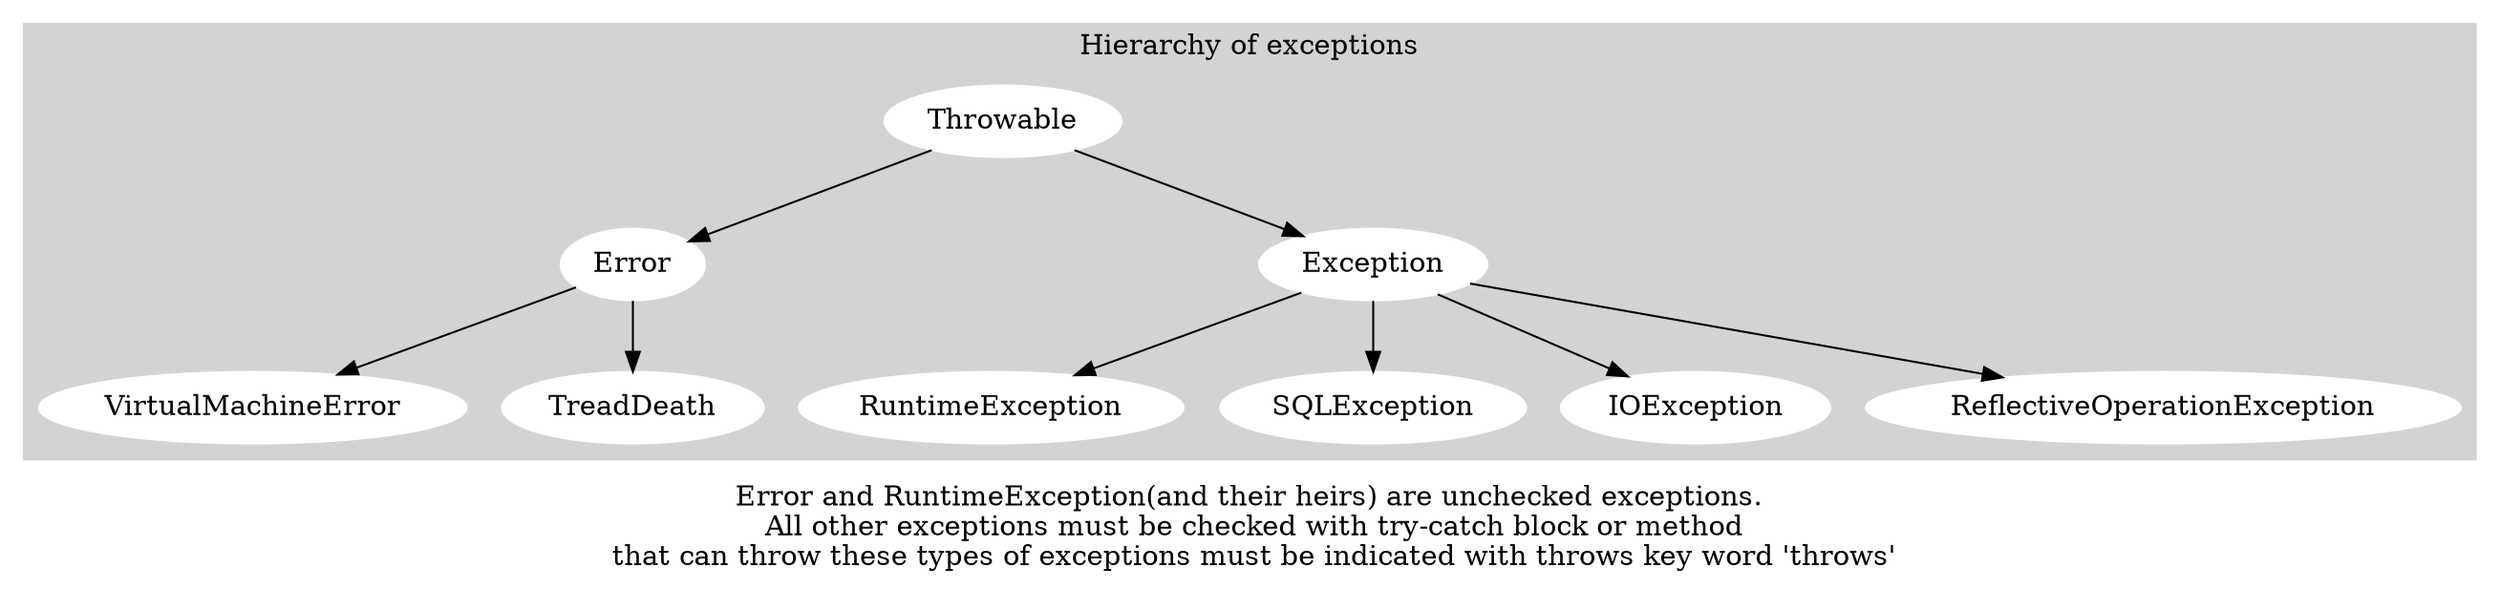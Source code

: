 digraph G {
 label = "Error and RuntimeException(and their heirs) are unchecked exceptions.
 All other exceptions must be checked with try-catch block or method
 that can throw these types of exceptions must be indicated with throws key word 'throws'";

   subgraph cluster_0 {
	  	style=filled;
	   	color=lightgrey;
	   	node [style=filled,color=white];
	  	label = "Hierarchy of exceptions";

      "Throwable" -> "Error"
      "Throwable" -> "Exception"

      "Exception" -> "RuntimeException"
      "Exception" -> "SQLException"
      "Exception" -> "IOException"
      "Exception" -> "ReflectiveOperationException"

       "Error" -> "VirtualMachineError"
       "Error" -> "TreadDeath"

     }

}